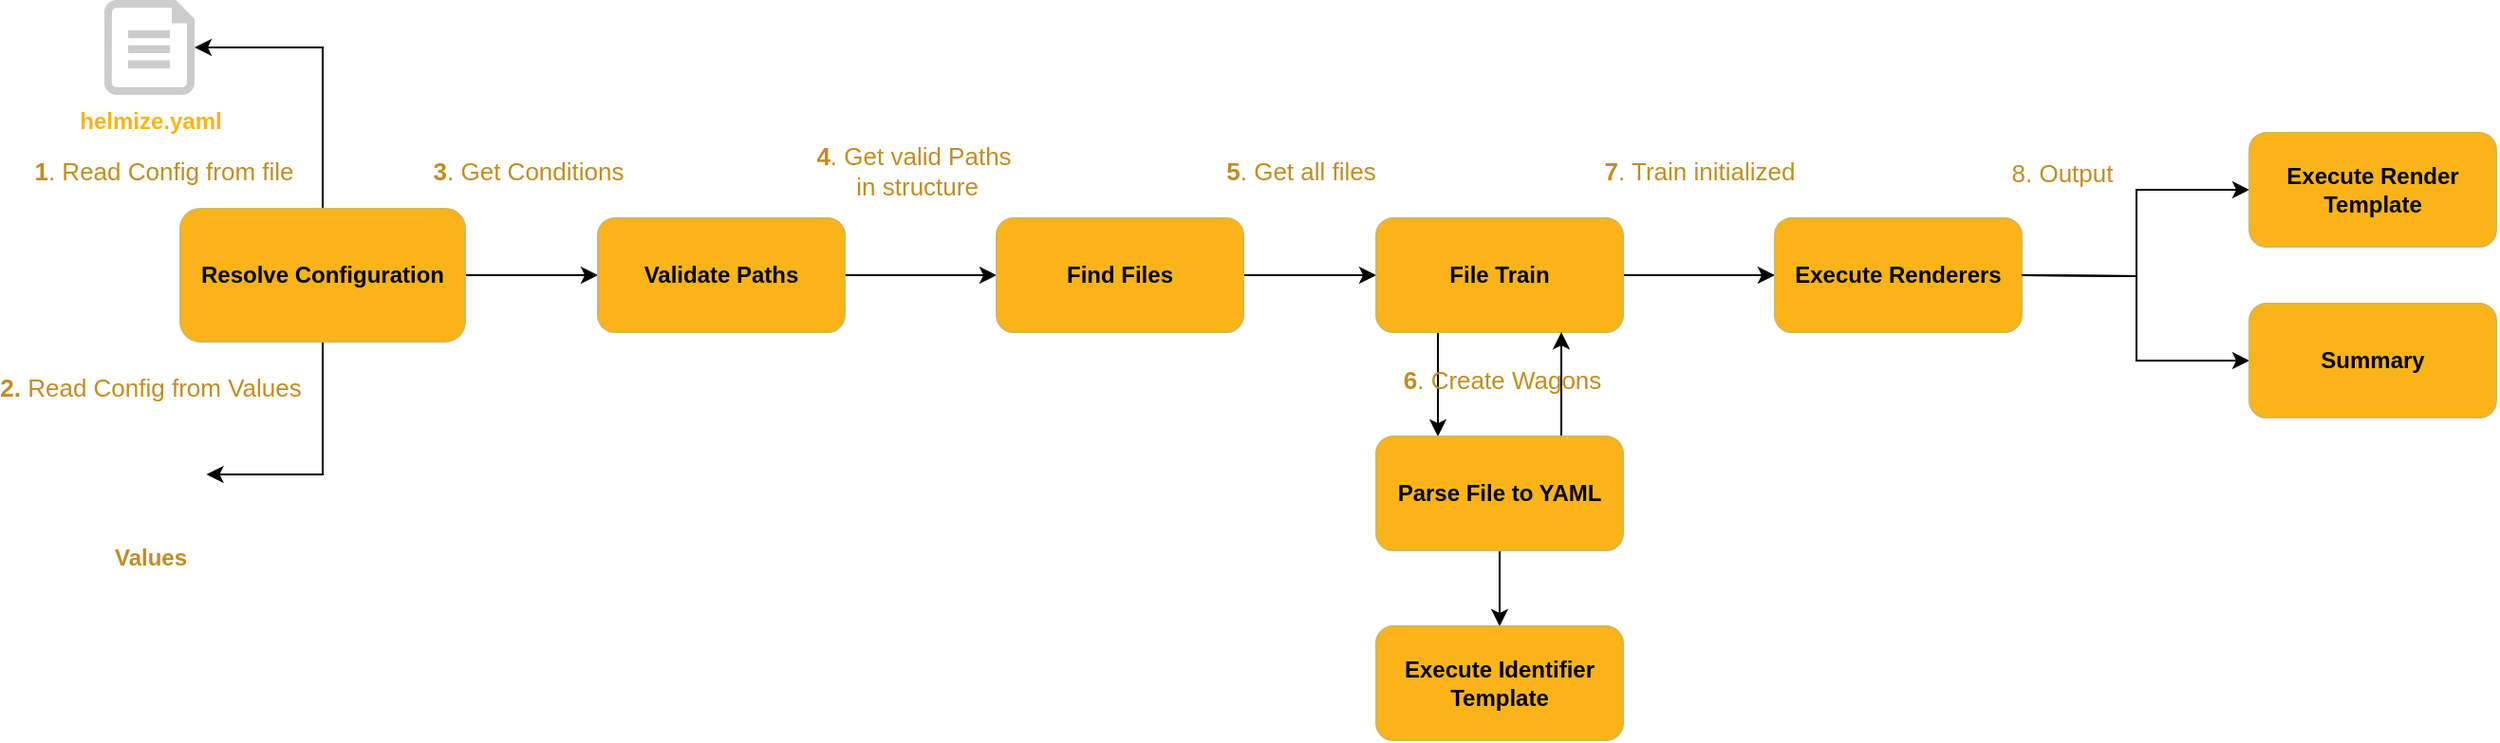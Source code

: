 <mxfile version="20.2.7" type="device"><diagram id="GKIwTFUw2Wg4lleKcc_2" name="Page-1"><mxGraphModel dx="1273" dy="829" grid="1" gridSize="10" guides="1" tooltips="1" connect="1" arrows="1" fold="1" page="1" pageScale="1" pageWidth="827" pageHeight="1169" math="0" shadow="0"><root><mxCell id="0"/><mxCell id="1" parent="0"/><mxCell id="Ki_sbcaAP-ruVIWppH3d-4" value="&lt;font color=&quot;#be8e24&quot; style=&quot;font-size: 13px;&quot;&gt;&lt;b&gt;3&lt;/b&gt;. Get Conditions&lt;/font&gt;" style="edgeStyle=orthogonalEdgeStyle;rounded=0;orthogonalLoop=1;jettySize=auto;html=1;entryX=0;entryY=0.5;entryDx=0;entryDy=0;labelBackgroundColor=none;" edge="1" parent="1" source="Ki_sbcaAP-ruVIWppH3d-2" target="Ki_sbcaAP-ruVIWppH3d-3"><mxGeometry x="-0.077" y="55" relative="1" as="geometry"><mxPoint as="offset"/></mxGeometry></mxCell><mxCell id="Ki_sbcaAP-ruVIWppH3d-13" style="edgeStyle=orthogonalEdgeStyle;rounded=0;orthogonalLoop=1;jettySize=auto;html=1;exitX=0.5;exitY=1;exitDx=0;exitDy=0;entryX=1;entryY=0.5;entryDx=0;entryDy=0;labelBackgroundColor=none;" edge="1" parent="1" source="Ki_sbcaAP-ruVIWppH3d-2" target="Ki_sbcaAP-ruVIWppH3d-12"><mxGeometry relative="1" as="geometry"/></mxCell><mxCell id="Ki_sbcaAP-ruVIWppH3d-14" value="&lt;font style=&quot;font-size: 13px;&quot;&gt;&lt;b&gt;2.&lt;/b&gt; Read Config from Values&lt;/font&gt;" style="edgeLabel;html=1;align=center;verticalAlign=middle;resizable=0;points=[];labelBackgroundColor=none;fontColor=#BE8E24;" vertex="1" connectable="0" parent="Ki_sbcaAP-ruVIWppH3d-13"><mxGeometry x="-0.637" y="1" relative="1" as="geometry"><mxPoint x="-92" as="offset"/></mxGeometry></mxCell><mxCell id="Ki_sbcaAP-ruVIWppH3d-15" value="&lt;font style=&quot;font-size: 13px;&quot;&gt;&lt;b&gt;1&lt;/b&gt;. Read Config from file&lt;/font&gt;" style="edgeStyle=orthogonalEdgeStyle;rounded=0;orthogonalLoop=1;jettySize=auto;html=1;exitX=0.5;exitY=0;exitDx=0;exitDy=0;entryX=1;entryY=0.5;entryDx=0;entryDy=0;entryPerimeter=0;labelBackgroundColor=none;fontColor=#BE8E24;" edge="1" parent="1" source="Ki_sbcaAP-ruVIWppH3d-2" target="Ki_sbcaAP-ruVIWppH3d-7"><mxGeometry x="1" y="67" relative="1" as="geometry"><mxPoint x="-17" y="-2" as="offset"/></mxGeometry></mxCell><mxCell id="Ki_sbcaAP-ruVIWppH3d-2" value="&lt;b&gt;Resolve Configuration&lt;/b&gt;" style="rounded=1;whiteSpace=wrap;html=1;fillColor=#FAB418;strokeColor=#d6b656;fontColor=#000000;" vertex="1" parent="1"><mxGeometry x="120" y="200" width="150" height="70" as="geometry"/></mxCell><mxCell id="Ki_sbcaAP-ruVIWppH3d-16" style="edgeStyle=orthogonalEdgeStyle;rounded=0;orthogonalLoop=1;jettySize=auto;html=1;exitX=1;exitY=0.5;exitDx=0;exitDy=0;entryX=0;entryY=0.5;entryDx=0;entryDy=0;labelBackgroundColor=none;" edge="1" parent="1" source="Ki_sbcaAP-ruVIWppH3d-3" target="Ki_sbcaAP-ruVIWppH3d-5"><mxGeometry relative="1" as="geometry"/></mxCell><mxCell id="Ki_sbcaAP-ruVIWppH3d-17" value="&lt;font style=&quot;font-size: 13px;&quot;&gt;&lt;b&gt;4&lt;/b&gt;. Get valid Paths&lt;br&gt;&amp;nbsp;in structure&lt;/font&gt;" style="edgeLabel;html=1;align=center;verticalAlign=middle;resizable=0;points=[];labelBackgroundColor=none;fontColor=#BE8E24;" vertex="1" connectable="0" parent="Ki_sbcaAP-ruVIWppH3d-16"><mxGeometry x="-0.109" y="3" relative="1" as="geometry"><mxPoint y="-52" as="offset"/></mxGeometry></mxCell><mxCell id="Ki_sbcaAP-ruVIWppH3d-3" value="Validate Paths" style="rounded=1;whiteSpace=wrap;html=1;fontStyle=1;fillColor=#FAB418;strokeColor=#d6b656;" vertex="1" parent="1"><mxGeometry x="340" y="205" width="130" height="60" as="geometry"/></mxCell><mxCell id="Ki_sbcaAP-ruVIWppH3d-19" style="edgeStyle=orthogonalEdgeStyle;rounded=0;orthogonalLoop=1;jettySize=auto;html=1;exitX=1;exitY=0.5;exitDx=0;exitDy=0;entryX=0;entryY=0.5;entryDx=0;entryDy=0;labelBackgroundColor=none;" edge="1" parent="1" source="Ki_sbcaAP-ruVIWppH3d-5" target="Ki_sbcaAP-ruVIWppH3d-18"><mxGeometry relative="1" as="geometry"/></mxCell><mxCell id="Ki_sbcaAP-ruVIWppH3d-21" value="&lt;font style=&quot;font-size: 13px;&quot;&gt;&lt;b&gt;5&lt;/b&gt;. Get all files&lt;/font&gt;" style="edgeLabel;html=1;align=center;verticalAlign=middle;resizable=0;points=[];labelBackgroundColor=none;fontColor=#BE8E24;" vertex="1" connectable="0" parent="Ki_sbcaAP-ruVIWppH3d-19"><mxGeometry x="0.143" relative="1" as="geometry"><mxPoint x="-10" y="-55" as="offset"/></mxGeometry></mxCell><mxCell id="Ki_sbcaAP-ruVIWppH3d-5" value="Find Files" style="rounded=1;whiteSpace=wrap;html=1;fontStyle=1;fillColor=#FAB418;strokeColor=#d6b656;" vertex="1" parent="1"><mxGeometry x="550" y="205" width="130" height="60" as="geometry"/></mxCell><mxCell id="Ki_sbcaAP-ruVIWppH3d-7" value="&lt;b&gt;helmize.yaml&lt;/b&gt;" style="verticalLabelPosition=bottom;html=1;verticalAlign=top;align=center;strokeColor=none;fillColor=#CCCCCC;shape=mxgraph.azure.cloud_services_configuration_file;pointerEvents=1;fontColor=#FAB418;" vertex="1" parent="1"><mxGeometry x="80" y="90" width="47.5" height="50" as="geometry"/></mxCell><mxCell id="Ki_sbcaAP-ruVIWppH3d-12" value="&lt;b&gt;Values&lt;/b&gt;" style="shape=image;html=1;verticalAlign=top;verticalLabelPosition=bottom;labelBackgroundColor=none;imageAspect=0;aspect=fixed;image=https://cdn3.iconfinder.com/data/icons/travelling-icon-set/800/helm-128.png;fillColor=#CCCCCC;fontColor=#BE8E24;" vertex="1" parent="1"><mxGeometry x="73.75" y="310" width="60" height="60" as="geometry"/></mxCell><mxCell id="Ki_sbcaAP-ruVIWppH3d-24" style="edgeStyle=orthogonalEdgeStyle;rounded=0;orthogonalLoop=1;jettySize=auto;html=1;exitX=1;exitY=0.5;exitDx=0;exitDy=0;entryX=0;entryY=0.5;entryDx=0;entryDy=0;labelBackgroundColor=none;fontSize=13;" edge="1" parent="1" source="Ki_sbcaAP-ruVIWppH3d-18" target="Ki_sbcaAP-ruVIWppH3d-22"><mxGeometry relative="1" as="geometry"/></mxCell><mxCell id="Ki_sbcaAP-ruVIWppH3d-39" value="&lt;b&gt;7&lt;/b&gt;. Train initialized" style="edgeLabel;html=1;align=center;verticalAlign=middle;resizable=0;points=[];fontSize=13;labelBackgroundColor=none;fontColor=#BE8E24;" vertex="1" connectable="0" parent="Ki_sbcaAP-ruVIWppH3d-24"><mxGeometry x="0.128" y="3" relative="1" as="geometry"><mxPoint x="-5" y="-52" as="offset"/></mxGeometry></mxCell><mxCell id="Ki_sbcaAP-ruVIWppH3d-36" style="edgeStyle=orthogonalEdgeStyle;rounded=0;orthogonalLoop=1;jettySize=auto;html=1;exitX=0.25;exitY=1;exitDx=0;exitDy=0;entryX=0.25;entryY=0;entryDx=0;entryDy=0;labelBackgroundColor=none;fontSize=13;" edge="1" parent="1" source="Ki_sbcaAP-ruVIWppH3d-18" target="Ki_sbcaAP-ruVIWppH3d-32"><mxGeometry relative="1" as="geometry"/></mxCell><mxCell id="Ki_sbcaAP-ruVIWppH3d-38" value="&lt;b&gt;6&lt;/b&gt;. Create Wagons" style="edgeLabel;html=1;align=center;verticalAlign=middle;resizable=0;points=[];fontSize=13;labelBackgroundColor=none;fontColor=#BE8E24;" vertex="1" connectable="0" parent="Ki_sbcaAP-ruVIWppH3d-36"><mxGeometry x="-0.067" y="-2" relative="1" as="geometry"><mxPoint x="35" y="-1" as="offset"/></mxGeometry></mxCell><mxCell id="Ki_sbcaAP-ruVIWppH3d-18" value="File Train" style="rounded=1;whiteSpace=wrap;html=1;fontStyle=1;fillColor=#FAB418;strokeColor=#d6b656;" vertex="1" parent="1"><mxGeometry x="750" y="205" width="130" height="60" as="geometry"/></mxCell><mxCell id="Ki_sbcaAP-ruVIWppH3d-22" value="Execute Renderers" style="rounded=1;whiteSpace=wrap;html=1;fontStyle=1;fillColor=#FAB418;strokeColor=#d6b656;" vertex="1" parent="1"><mxGeometry x="960" y="205" width="130" height="60" as="geometry"/></mxCell><mxCell id="Ki_sbcaAP-ruVIWppH3d-28" style="edgeStyle=orthogonalEdgeStyle;rounded=0;orthogonalLoop=1;jettySize=auto;html=1;exitX=1;exitY=0.5;exitDx=0;exitDy=0;entryX=0;entryY=0.5;entryDx=0;entryDy=0;labelBackgroundColor=none;fontSize=13;" edge="1" parent="1" target="Ki_sbcaAP-ruVIWppH3d-26"><mxGeometry relative="1" as="geometry"><mxPoint x="1090" y="235" as="sourcePoint"/></mxGeometry></mxCell><mxCell id="Ki_sbcaAP-ruVIWppH3d-40" value="8. Output" style="edgeLabel;html=1;align=center;verticalAlign=middle;resizable=0;points=[];fontSize=13;labelBackgroundColor=none;fontColor=#BE8E24;" vertex="1" connectable="0" parent="Ki_sbcaAP-ruVIWppH3d-28"><mxGeometry x="0.003" relative="1" as="geometry"><mxPoint x="-40" y="-32" as="offset"/></mxGeometry></mxCell><mxCell id="Ki_sbcaAP-ruVIWppH3d-29" style="edgeStyle=orthogonalEdgeStyle;rounded=0;orthogonalLoop=1;jettySize=auto;html=1;exitX=1;exitY=0.5;exitDx=0;exitDy=0;entryX=0;entryY=0.5;entryDx=0;entryDy=0;labelBackgroundColor=none;fontSize=13;" edge="1" parent="1" target="Ki_sbcaAP-ruVIWppH3d-27"><mxGeometry relative="1" as="geometry"><mxPoint x="1090" y="235" as="sourcePoint"/></mxGeometry></mxCell><mxCell id="Ki_sbcaAP-ruVIWppH3d-26" value="Execute Render Template" style="rounded=1;whiteSpace=wrap;html=1;fontStyle=1;fillColor=#FAB418;strokeColor=#d6b656;" vertex="1" parent="1"><mxGeometry x="1210" y="160" width="130" height="60" as="geometry"/></mxCell><mxCell id="Ki_sbcaAP-ruVIWppH3d-27" value="Summary" style="rounded=1;whiteSpace=wrap;html=1;fontStyle=1;fillColor=#FAB418;strokeColor=#d6b656;" vertex="1" parent="1"><mxGeometry x="1210" y="250" width="130" height="60" as="geometry"/></mxCell><mxCell id="Ki_sbcaAP-ruVIWppH3d-34" style="edgeStyle=orthogonalEdgeStyle;rounded=0;orthogonalLoop=1;jettySize=auto;html=1;exitX=0.5;exitY=1;exitDx=0;exitDy=0;entryX=0.5;entryY=0;entryDx=0;entryDy=0;labelBackgroundColor=none;fontSize=13;" edge="1" parent="1" source="Ki_sbcaAP-ruVIWppH3d-32" target="Ki_sbcaAP-ruVIWppH3d-33"><mxGeometry relative="1" as="geometry"/></mxCell><mxCell id="Ki_sbcaAP-ruVIWppH3d-37" style="edgeStyle=orthogonalEdgeStyle;rounded=0;orthogonalLoop=1;jettySize=auto;html=1;exitX=0.75;exitY=0;exitDx=0;exitDy=0;entryX=0.75;entryY=1;entryDx=0;entryDy=0;labelBackgroundColor=none;fontSize=13;" edge="1" parent="1" source="Ki_sbcaAP-ruVIWppH3d-32" target="Ki_sbcaAP-ruVIWppH3d-18"><mxGeometry relative="1" as="geometry"/></mxCell><mxCell id="Ki_sbcaAP-ruVIWppH3d-32" value="Parse File to YAML" style="rounded=1;whiteSpace=wrap;html=1;fontStyle=1;fillColor=#FAB418;strokeColor=#d6b656;" vertex="1" parent="1"><mxGeometry x="750" y="320" width="130" height="60" as="geometry"/></mxCell><mxCell id="Ki_sbcaAP-ruVIWppH3d-33" value="Execute Identifier Template" style="rounded=1;whiteSpace=wrap;html=1;fontStyle=1;fillColor=#FAB418;strokeColor=#d6b656;" vertex="1" parent="1"><mxGeometry x="750" y="420" width="130" height="60" as="geometry"/></mxCell></root></mxGraphModel></diagram></mxfile>